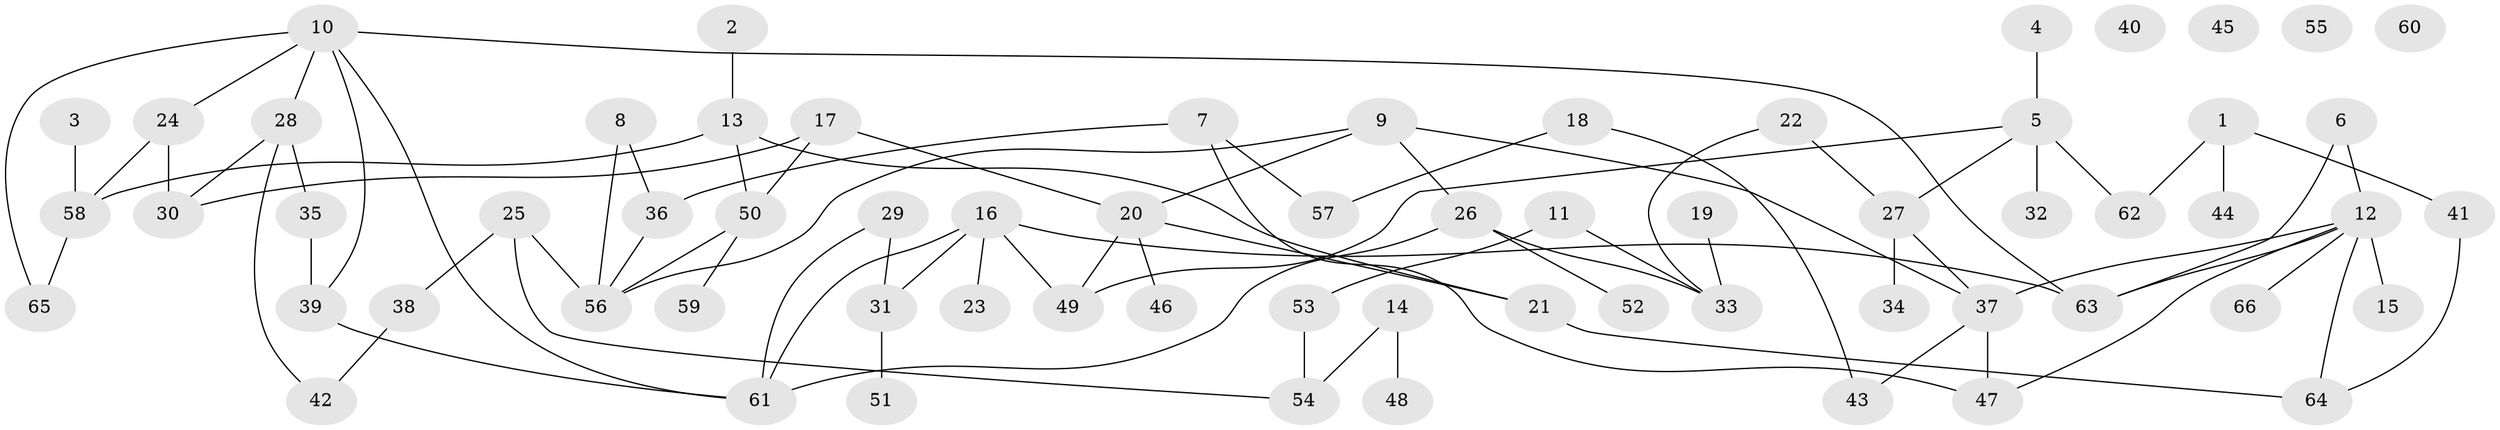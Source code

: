 // Generated by graph-tools (version 1.1) at 2025/00/03/09/25 03:00:53]
// undirected, 66 vertices, 84 edges
graph export_dot {
graph [start="1"]
  node [color=gray90,style=filled];
  1;
  2;
  3;
  4;
  5;
  6;
  7;
  8;
  9;
  10;
  11;
  12;
  13;
  14;
  15;
  16;
  17;
  18;
  19;
  20;
  21;
  22;
  23;
  24;
  25;
  26;
  27;
  28;
  29;
  30;
  31;
  32;
  33;
  34;
  35;
  36;
  37;
  38;
  39;
  40;
  41;
  42;
  43;
  44;
  45;
  46;
  47;
  48;
  49;
  50;
  51;
  52;
  53;
  54;
  55;
  56;
  57;
  58;
  59;
  60;
  61;
  62;
  63;
  64;
  65;
  66;
  1 -- 41;
  1 -- 44;
  1 -- 62;
  2 -- 13;
  3 -- 58;
  4 -- 5;
  5 -- 27;
  5 -- 32;
  5 -- 49;
  5 -- 62;
  6 -- 12;
  6 -- 63;
  7 -- 36;
  7 -- 47;
  7 -- 57;
  8 -- 36;
  8 -- 56;
  9 -- 20;
  9 -- 26;
  9 -- 37;
  9 -- 56;
  10 -- 24;
  10 -- 28;
  10 -- 39;
  10 -- 61;
  10 -- 63;
  10 -- 65;
  11 -- 33;
  11 -- 53;
  12 -- 15;
  12 -- 37;
  12 -- 47;
  12 -- 63;
  12 -- 64;
  12 -- 66;
  13 -- 21;
  13 -- 50;
  13 -- 58;
  14 -- 48;
  14 -- 54;
  16 -- 23;
  16 -- 31;
  16 -- 49;
  16 -- 61;
  16 -- 63;
  17 -- 20;
  17 -- 30;
  17 -- 50;
  18 -- 43;
  18 -- 57;
  19 -- 33;
  20 -- 21;
  20 -- 46;
  20 -- 49;
  21 -- 64;
  22 -- 27;
  22 -- 33;
  24 -- 30;
  24 -- 58;
  25 -- 38;
  25 -- 54;
  25 -- 56;
  26 -- 33;
  26 -- 52;
  26 -- 61;
  27 -- 34;
  27 -- 37;
  28 -- 30;
  28 -- 35;
  28 -- 42;
  29 -- 31;
  29 -- 61;
  31 -- 51;
  35 -- 39;
  36 -- 56;
  37 -- 43;
  37 -- 47;
  38 -- 42;
  39 -- 61;
  41 -- 64;
  50 -- 56;
  50 -- 59;
  53 -- 54;
  58 -- 65;
}
